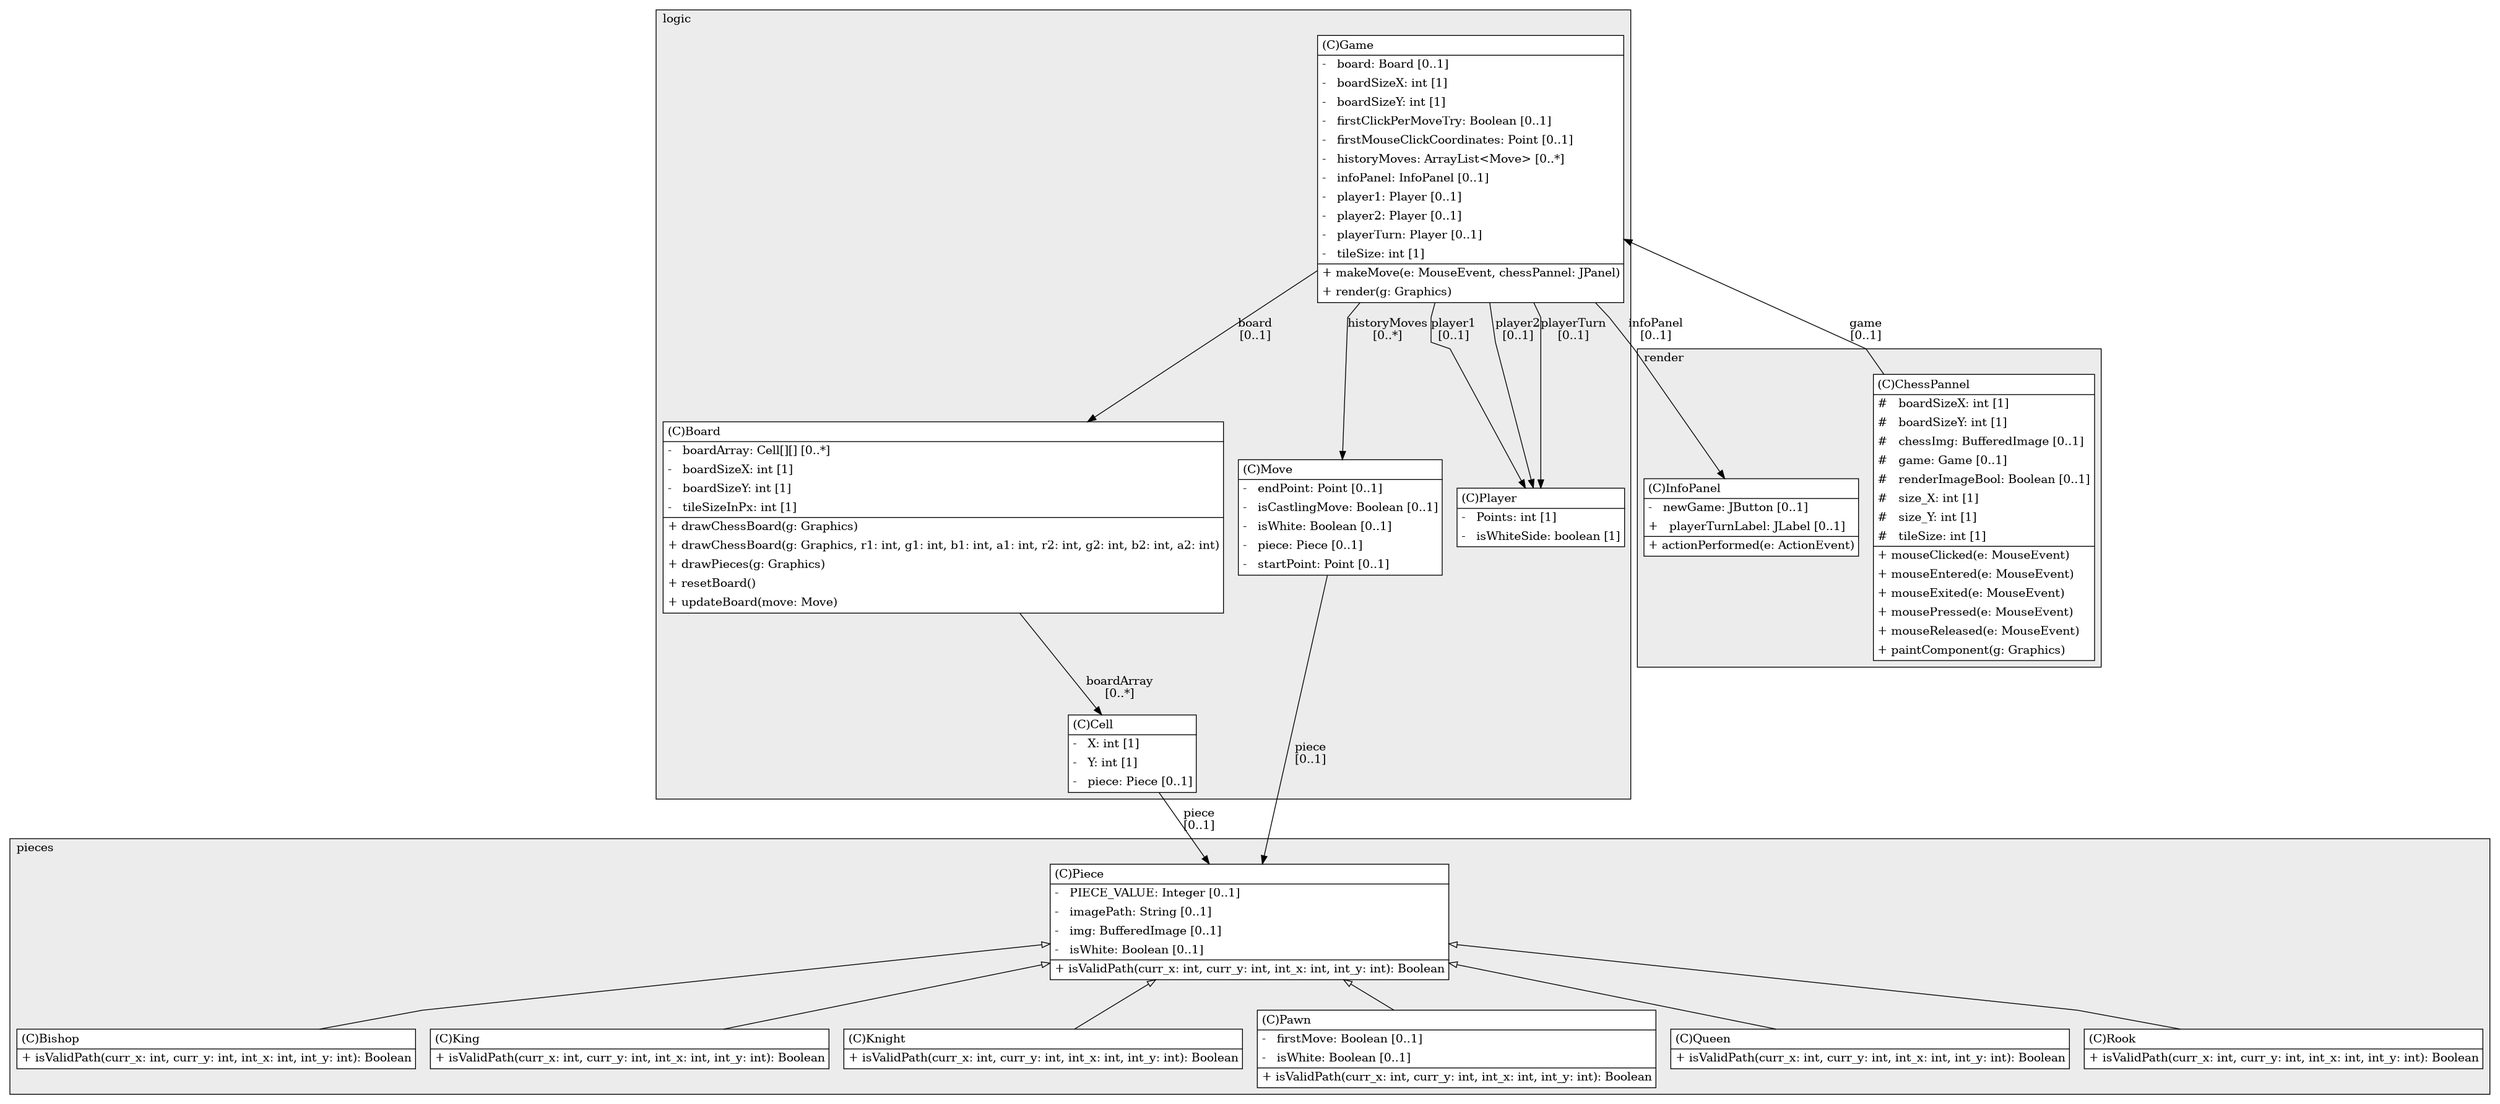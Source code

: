 @startuml

/' diagram meta data start
config=StructureConfiguration;
{
  "projectClassification": {
    "searchMode": "OpenProject", // OpenProject, AllProjects
    "includedProjects": "",
    "pathEndKeywords": "*.impl",
    "isClientPath": "",
    "isClientName": "",
    "isTestPath": "",
    "isTestName": "",
    "isMappingPath": "",
    "isMappingName": "",
    "isDataAccessPath": "",
    "isDataAccessName": "",
    "isDataStructurePath": "",
    "isDataStructureName": "",
    "isInterfaceStructuresPath": "",
    "isInterfaceStructuresName": "",
    "isEntryPointPath": "",
    "isEntryPointName": ""
  },
  "graphRestriction": {
    "classPackageExcludeFilter": "",
    "classPackageIncludeFilter": "",
    "classNameExcludeFilter": "",
    "classNameIncludeFilter": "",
    "methodNameExcludeFilter": "",
    "methodNameIncludeFilter": "",
    "removeByInheritance": "", // inheritance/annotation based filtering is done in a second step
    "removeByAnnotation": "",
    "removeByClassPackage": "", // cleanup the graph after inheritance/annotation based filtering is done
    "removeByClassName": "",
    "cutMappings": false,
    "cutEnum": true,
    "cutTests": true,
    "cutClient": true,
    "cutDataAccess": false,
    "cutInterfaceStructures": false,
    "cutDataStructures": false,
    "cutGetterAndSetter": true,
    "cutConstructors": true
  },
  "graphTraversal": {
    "forwardDepth": 6,
    "backwardDepth": 6,
    "classPackageExcludeFilter": "",
    "classPackageIncludeFilter": "",
    "classNameExcludeFilter": "",
    "classNameIncludeFilter": "",
    "methodNameExcludeFilter": "",
    "methodNameIncludeFilter": "",
    "hideMappings": false,
    "hideDataStructures": false,
    "hidePrivateMethods": true,
    "hideInterfaceCalls": true, // indirection: implementation -> interface (is hidden) -> implementation
    "onlyShowApplicationEntryPoints": false // root node is included
  },
  "details": {
    "aggregation": "GroupByClass", // ByClass, GroupByClass, None
    "showClassGenericTypes": true,
    "showMethods": true,
    "showMethodParameterNames": true,
    "showMethodParameterTypes": true,
    "showMethodReturnType": true,
    "showPackageLevels": 2,
    "showDetailedClassStructure": true
  },
  "rootClass": "logic.Game"
}
diagram meta data end '/



digraph g {
    rankdir="TB"
    splines=polyline
    

'nodes 
subgraph cluster_103149406 { 
   	label=logic
	labeljust=l
	fillcolor="#ececec"
	style=filled
   
   Board103149406[
	label=<<TABLE BORDER="1" CELLBORDER="0" CELLPADDING="4" CELLSPACING="0">
<TR><TD ALIGN="LEFT" >(C)Board</TD></TR>
<HR/>
<TR><TD ALIGN="LEFT" >-   boardArray: Cell[][] [0..*]</TD></TR>
<TR><TD ALIGN="LEFT" >-   boardSizeX: int [1]</TD></TR>
<TR><TD ALIGN="LEFT" >-   boardSizeY: int [1]</TD></TR>
<TR><TD ALIGN="LEFT" >-   tileSizeInPx: int [1]</TD></TR>
<HR/>
<TR><TD ALIGN="LEFT" >+ drawChessBoard(g: Graphics)</TD></TR>
<TR><TD ALIGN="LEFT" >+ drawChessBoard(g: Graphics, r1: int, g1: int, b1: int, a1: int, r2: int, g2: int, b2: int, a2: int)</TD></TR>
<TR><TD ALIGN="LEFT" >+ drawPieces(g: Graphics)</TD></TR>
<TR><TD ALIGN="LEFT" >+ resetBoard()</TD></TR>
<TR><TD ALIGN="LEFT" >+ updateBoard(move: Move)</TD></TR>
</TABLE>>
	style=filled
	margin=0
	shape=plaintext
	fillcolor="#FFFFFF"
];

Cell103149406[
	label=<<TABLE BORDER="1" CELLBORDER="0" CELLPADDING="4" CELLSPACING="0">
<TR><TD ALIGN="LEFT" >(C)Cell</TD></TR>
<HR/>
<TR><TD ALIGN="LEFT" >-   X: int [1]</TD></TR>
<TR><TD ALIGN="LEFT" >-   Y: int [1]</TD></TR>
<TR><TD ALIGN="LEFT" >-   piece: Piece [0..1]</TD></TR>
</TABLE>>
	style=filled
	margin=0
	shape=plaintext
	fillcolor="#FFFFFF"
];

Game103149406[
	label=<<TABLE BORDER="1" CELLBORDER="0" CELLPADDING="4" CELLSPACING="0">
<TR><TD ALIGN="LEFT" >(C)Game</TD></TR>
<HR/>
<TR><TD ALIGN="LEFT" >-   board: Board [0..1]</TD></TR>
<TR><TD ALIGN="LEFT" >-   boardSizeX: int [1]</TD></TR>
<TR><TD ALIGN="LEFT" >-   boardSizeY: int [1]</TD></TR>
<TR><TD ALIGN="LEFT" >-   firstClickPerMoveTry: Boolean [0..1]</TD></TR>
<TR><TD ALIGN="LEFT" >-   firstMouseClickCoordinates: Point [0..1]</TD></TR>
<TR><TD ALIGN="LEFT" >-   historyMoves: ArrayList&lt;Move&gt; [0..*]</TD></TR>
<TR><TD ALIGN="LEFT" >-   infoPanel: InfoPanel [0..1]</TD></TR>
<TR><TD ALIGN="LEFT" >-   player1: Player [0..1]</TD></TR>
<TR><TD ALIGN="LEFT" >-   player2: Player [0..1]</TD></TR>
<TR><TD ALIGN="LEFT" >-   playerTurn: Player [0..1]</TD></TR>
<TR><TD ALIGN="LEFT" >-   tileSize: int [1]</TD></TR>
<HR/>
<TR><TD ALIGN="LEFT" >+ makeMove(e: MouseEvent, chessPannel: JPanel)</TD></TR>
<TR><TD ALIGN="LEFT" >+ render(g: Graphics)</TD></TR>
</TABLE>>
	style=filled
	margin=0
	shape=plaintext
	fillcolor="#FFFFFF"
];

Move103149406[
	label=<<TABLE BORDER="1" CELLBORDER="0" CELLPADDING="4" CELLSPACING="0">
<TR><TD ALIGN="LEFT" >(C)Move</TD></TR>
<HR/>
<TR><TD ALIGN="LEFT" >-   endPoint: Point [0..1]</TD></TR>
<TR><TD ALIGN="LEFT" >-   isCastlingMove: Boolean [0..1]</TD></TR>
<TR><TD ALIGN="LEFT" >-   isWhite: Boolean [0..1]</TD></TR>
<TR><TD ALIGN="LEFT" >-   piece: Piece [0..1]</TD></TR>
<TR><TD ALIGN="LEFT" >-   startPoint: Point [0..1]</TD></TR>
</TABLE>>
	style=filled
	margin=0
	shape=plaintext
	fillcolor="#FFFFFF"
];

Player103149406[
	label=<<TABLE BORDER="1" CELLBORDER="0" CELLPADDING="4" CELLSPACING="0">
<TR><TD ALIGN="LEFT" >(C)Player</TD></TR>
<HR/>
<TR><TD ALIGN="LEFT" >-   Points: int [1]</TD></TR>
<TR><TD ALIGN="LEFT" >-   isWhiteSide: boolean [1]</TD></TR>
</TABLE>>
	style=filled
	margin=0
	shape=plaintext
	fillcolor="#FFFFFF"
];
} 

subgraph cluster_934592106 { 
   	label=render
	labeljust=l
	fillcolor="#ececec"
	style=filled
   
   ChessPannel934592106[
	label=<<TABLE BORDER="1" CELLBORDER="0" CELLPADDING="4" CELLSPACING="0">
<TR><TD ALIGN="LEFT" >(C)ChessPannel</TD></TR>
<HR/>
<TR><TD ALIGN="LEFT" >#   boardSizeX: int [1]</TD></TR>
<TR><TD ALIGN="LEFT" >#   boardSizeY: int [1]</TD></TR>
<TR><TD ALIGN="LEFT" >#   chessImg: BufferedImage [0..1]</TD></TR>
<TR><TD ALIGN="LEFT" >#   game: Game [0..1]</TD></TR>
<TR><TD ALIGN="LEFT" >#   renderImageBool: Boolean [0..1]</TD></TR>
<TR><TD ALIGN="LEFT" >#   size_X: int [1]</TD></TR>
<TR><TD ALIGN="LEFT" >#   size_Y: int [1]</TD></TR>
<TR><TD ALIGN="LEFT" >#   tileSize: int [1]</TD></TR>
<HR/>
<TR><TD ALIGN="LEFT" >+ mouseClicked(e: MouseEvent)</TD></TR>
<TR><TD ALIGN="LEFT" >+ mouseEntered(e: MouseEvent)</TD></TR>
<TR><TD ALIGN="LEFT" >+ mouseExited(e: MouseEvent)</TD></TR>
<TR><TD ALIGN="LEFT" >+ mousePressed(e: MouseEvent)</TD></TR>
<TR><TD ALIGN="LEFT" >+ mouseReleased(e: MouseEvent)</TD></TR>
<TR><TD ALIGN="LEFT" >+ paintComponent(g: Graphics)</TD></TR>
</TABLE>>
	style=filled
	margin=0
	shape=plaintext
	fillcolor="#FFFFFF"
];

InfoPanel934592106[
	label=<<TABLE BORDER="1" CELLBORDER="0" CELLPADDING="4" CELLSPACING="0">
<TR><TD ALIGN="LEFT" >(C)InfoPanel</TD></TR>
<HR/>
<TR><TD ALIGN="LEFT" >-   newGame: JButton [0..1]</TD></TR>
<TR><TD ALIGN="LEFT" >+   playerTurnLabel: JLabel [0..1]</TD></TR>
<HR/>
<TR><TD ALIGN="LEFT" >+ actionPerformed(e: ActionEvent)</TD></TR>
</TABLE>>
	style=filled
	margin=0
	shape=plaintext
	fillcolor="#FFFFFF"
];
} 

subgraph cluster_988425403 { 
   	label=pieces
	labeljust=l
	fillcolor="#ececec"
	style=filled
   
   Bishop988425403[
	label=<<TABLE BORDER="1" CELLBORDER="0" CELLPADDING="4" CELLSPACING="0">
<TR><TD ALIGN="LEFT" >(C)Bishop</TD></TR>
<HR/>
<TR><TD ALIGN="LEFT" >+ isValidPath(curr_x: int, curr_y: int, int_x: int, int_y: int): Boolean</TD></TR>
</TABLE>>
	style=filled
	margin=0
	shape=plaintext
	fillcolor="#FFFFFF"
];

King988425403[
	label=<<TABLE BORDER="1" CELLBORDER="0" CELLPADDING="4" CELLSPACING="0">
<TR><TD ALIGN="LEFT" >(C)King</TD></TR>
<HR/>
<TR><TD ALIGN="LEFT" >+ isValidPath(curr_x: int, curr_y: int, int_x: int, int_y: int): Boolean</TD></TR>
</TABLE>>
	style=filled
	margin=0
	shape=plaintext
	fillcolor="#FFFFFF"
];

Knight988425403[
	label=<<TABLE BORDER="1" CELLBORDER="0" CELLPADDING="4" CELLSPACING="0">
<TR><TD ALIGN="LEFT" >(C)Knight</TD></TR>
<HR/>
<TR><TD ALIGN="LEFT" >+ isValidPath(curr_x: int, curr_y: int, int_x: int, int_y: int): Boolean</TD></TR>
</TABLE>>
	style=filled
	margin=0
	shape=plaintext
	fillcolor="#FFFFFF"
];

Pawn988425403[
	label=<<TABLE BORDER="1" CELLBORDER="0" CELLPADDING="4" CELLSPACING="0">
<TR><TD ALIGN="LEFT" >(C)Pawn</TD></TR>
<HR/>
<TR><TD ALIGN="LEFT" >-   firstMove: Boolean [0..1]</TD></TR>
<TR><TD ALIGN="LEFT" >-   isWhite: Boolean [0..1]</TD></TR>
<HR/>
<TR><TD ALIGN="LEFT" >+ isValidPath(curr_x: int, curr_y: int, int_x: int, int_y: int): Boolean</TD></TR>
</TABLE>>
	style=filled
	margin=0
	shape=plaintext
	fillcolor="#FFFFFF"
];

Piece988425403[
	label=<<TABLE BORDER="1" CELLBORDER="0" CELLPADDING="4" CELLSPACING="0">
<TR><TD ALIGN="LEFT" >(C)Piece</TD></TR>
<HR/>
<TR><TD ALIGN="LEFT" >-   PIECE_VALUE: Integer [0..1]</TD></TR>
<TR><TD ALIGN="LEFT" >-   imagePath: String [0..1]</TD></TR>
<TR><TD ALIGN="LEFT" >-   img: BufferedImage [0..1]</TD></TR>
<TR><TD ALIGN="LEFT" >-   isWhite: Boolean [0..1]</TD></TR>
<HR/>
<TR><TD ALIGN="LEFT" >+ isValidPath(curr_x: int, curr_y: int, int_x: int, int_y: int): Boolean</TD></TR>
</TABLE>>
	style=filled
	margin=0
	shape=plaintext
	fillcolor="#FFFFFF"
];

Queen988425403[
	label=<<TABLE BORDER="1" CELLBORDER="0" CELLPADDING="4" CELLSPACING="0">
<TR><TD ALIGN="LEFT" >(C)Queen</TD></TR>
<HR/>
<TR><TD ALIGN="LEFT" >+ isValidPath(curr_x: int, curr_y: int, int_x: int, int_y: int): Boolean</TD></TR>
</TABLE>>
	style=filled
	margin=0
	shape=plaintext
	fillcolor="#FFFFFF"
];

Rook988425403[
	label=<<TABLE BORDER="1" CELLBORDER="0" CELLPADDING="4" CELLSPACING="0">
<TR><TD ALIGN="LEFT" >(C)Rook</TD></TR>
<HR/>
<TR><TD ALIGN="LEFT" >+ isValidPath(curr_x: int, curr_y: int, int_x: int, int_y: int): Boolean</TD></TR>
</TABLE>>
	style=filled
	margin=0
	shape=plaintext
	fillcolor="#FFFFFF"
];
} 

'edges    
Board103149406 -> Cell103149406[label="boardArray
[0..*]"];
Cell103149406 -> Piece988425403[label="piece
[0..1]"];
ChessPannel934592106 -> Game103149406[label="game
[0..1]"];
Game103149406 -> Board103149406[label="board
[0..1]"];
Game103149406 -> InfoPanel934592106[label="infoPanel
[0..1]"];
Game103149406 -> Move103149406[label="historyMoves
[0..*]"];
Game103149406 -> Player103149406[label="player1
[0..1]"];
Game103149406 -> Player103149406[label="player2
[0..1]"];
Game103149406 -> Player103149406[label="playerTurn
[0..1]"];
Move103149406 -> Piece988425403[label="piece
[0..1]"];
Piece988425403 -> Bishop988425403[arrowhead=none, arrowtail=empty, dir=both];
Piece988425403 -> King988425403[arrowhead=none, arrowtail=empty, dir=both];
Piece988425403 -> Knight988425403[arrowhead=none, arrowtail=empty, dir=both];
Piece988425403 -> Pawn988425403[arrowhead=none, arrowtail=empty, dir=both];
Piece988425403 -> Queen988425403[arrowhead=none, arrowtail=empty, dir=both];
Piece988425403 -> Rook988425403[arrowhead=none, arrowtail=empty, dir=both];
    
}
@enduml
